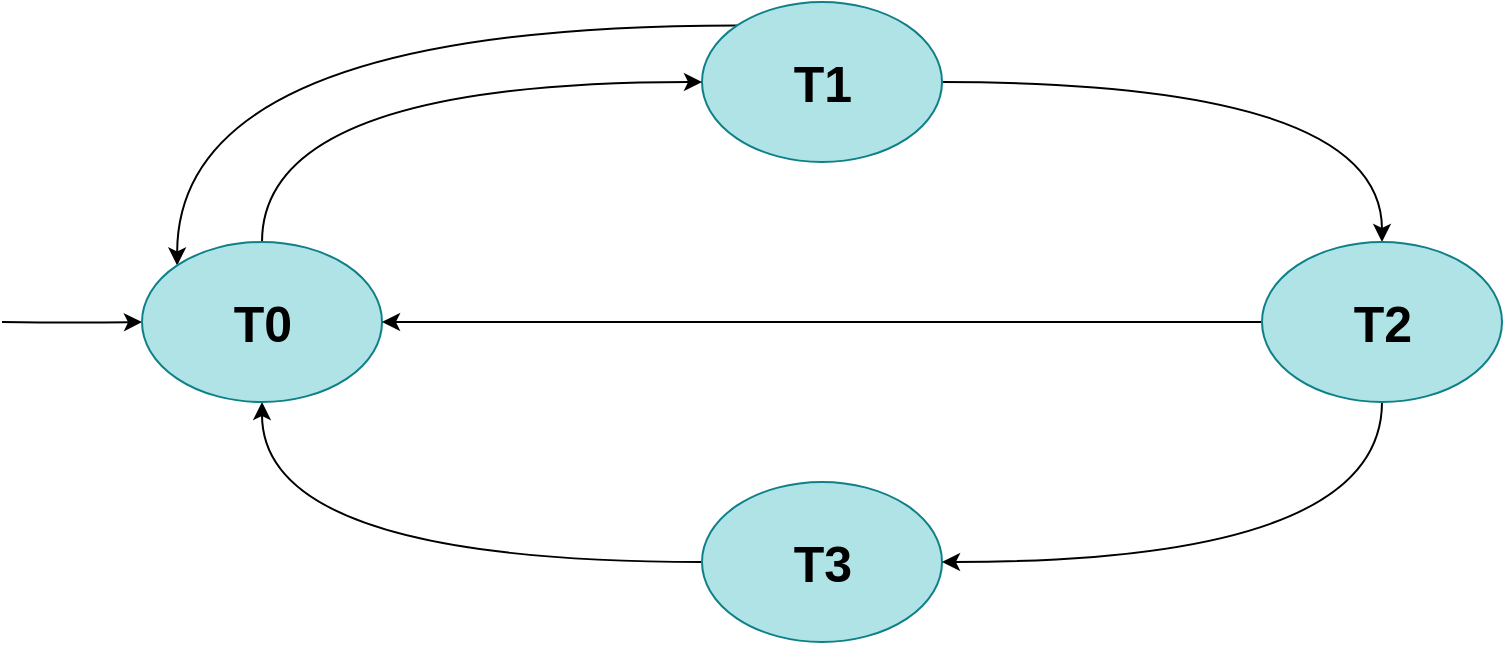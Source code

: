 <mxfile version="15.9.1" type="github">
  <diagram id="RBtCFe2Ba4LOhHzZDmpl" name="Page-1">
    <mxGraphModel dx="1422" dy="801" grid="1" gridSize="10" guides="1" tooltips="1" connect="1" arrows="1" fold="1" page="1" pageScale="1" pageWidth="850" pageHeight="1100" math="0" shadow="0">
      <root>
        <mxCell id="0" />
        <mxCell id="1" parent="0" />
        <mxCell id="fP_PVVz7lahyX5aB9z5u-12" style="edgeStyle=orthogonalEdgeStyle;curved=1;orthogonalLoop=1;jettySize=auto;html=1;exitX=1;exitY=0.5;exitDx=0;exitDy=0;fontSize=25;fontColor=#000000;" edge="1" parent="1" source="fP_PVVz7lahyX5aB9z5u-1" target="fP_PVVz7lahyX5aB9z5u-4">
          <mxGeometry relative="1" as="geometry" />
        </mxCell>
        <mxCell id="fP_PVVz7lahyX5aB9z5u-18" style="edgeStyle=orthogonalEdgeStyle;orthogonalLoop=1;jettySize=auto;html=1;exitX=0;exitY=0;exitDx=0;exitDy=0;entryX=0;entryY=0;entryDx=0;entryDy=0;fontSize=25;fontColor=#000000;curved=1;" edge="1" parent="1" source="fP_PVVz7lahyX5aB9z5u-1" target="fP_PVVz7lahyX5aB9z5u-3">
          <mxGeometry relative="1" as="geometry" />
        </mxCell>
        <mxCell id="fP_PVVz7lahyX5aB9z5u-1" value="" style="ellipse;whiteSpace=wrap;html=1;fillColor=#b0e3e6;strokeColor=#0e8088;" vertex="1" parent="1">
          <mxGeometry x="360" y="240" width="120" height="80" as="geometry" />
        </mxCell>
        <mxCell id="fP_PVVz7lahyX5aB9z5u-14" style="edgeStyle=orthogonalEdgeStyle;curved=1;orthogonalLoop=1;jettySize=auto;html=1;exitX=0;exitY=0.5;exitDx=0;exitDy=0;entryX=0.5;entryY=1;entryDx=0;entryDy=0;fontSize=25;fontColor=#000000;" edge="1" parent="1" source="fP_PVVz7lahyX5aB9z5u-2" target="fP_PVVz7lahyX5aB9z5u-3">
          <mxGeometry relative="1" as="geometry" />
        </mxCell>
        <mxCell id="fP_PVVz7lahyX5aB9z5u-2" value="" style="ellipse;whiteSpace=wrap;html=1;fillColor=#b0e3e6;strokeColor=#0e8088;" vertex="1" parent="1">
          <mxGeometry x="360" y="480" width="120" height="80" as="geometry" />
        </mxCell>
        <mxCell id="fP_PVVz7lahyX5aB9z5u-11" style="edgeStyle=orthogonalEdgeStyle;curved=1;orthogonalLoop=1;jettySize=auto;html=1;exitX=0.5;exitY=0;exitDx=0;exitDy=0;entryX=0;entryY=0.5;entryDx=0;entryDy=0;fontSize=25;fontColor=#000000;" edge="1" parent="1" source="fP_PVVz7lahyX5aB9z5u-3" target="fP_PVVz7lahyX5aB9z5u-1">
          <mxGeometry relative="1" as="geometry" />
        </mxCell>
        <mxCell id="fP_PVVz7lahyX5aB9z5u-20" style="edgeStyle=orthogonalEdgeStyle;curved=1;orthogonalLoop=1;jettySize=auto;html=1;exitX=0;exitY=0.5;exitDx=0;exitDy=0;fontSize=25;fontColor=#000000;entryX=0;entryY=0.5;entryDx=0;entryDy=0;" edge="1" parent="1" target="fP_PVVz7lahyX5aB9z5u-3">
          <mxGeometry relative="1" as="geometry">
            <mxPoint x="10" y="400" as="sourcePoint" />
          </mxGeometry>
        </mxCell>
        <mxCell id="fP_PVVz7lahyX5aB9z5u-3" value="" style="ellipse;whiteSpace=wrap;html=1;fillColor=#b0e3e6;strokeColor=#0e8088;" vertex="1" parent="1">
          <mxGeometry x="80" y="360" width="120" height="80" as="geometry" />
        </mxCell>
        <mxCell id="fP_PVVz7lahyX5aB9z5u-13" style="edgeStyle=orthogonalEdgeStyle;curved=1;orthogonalLoop=1;jettySize=auto;html=1;exitX=0.5;exitY=1;exitDx=0;exitDy=0;entryX=1;entryY=0.5;entryDx=0;entryDy=0;fontSize=25;fontColor=#000000;" edge="1" parent="1" source="fP_PVVz7lahyX5aB9z5u-4" target="fP_PVVz7lahyX5aB9z5u-2">
          <mxGeometry relative="1" as="geometry" />
        </mxCell>
        <mxCell id="fP_PVVz7lahyX5aB9z5u-19" style="edgeStyle=orthogonalEdgeStyle;curved=1;orthogonalLoop=1;jettySize=auto;html=1;exitX=0;exitY=0.5;exitDx=0;exitDy=0;entryX=1;entryY=0.5;entryDx=0;entryDy=0;fontSize=25;fontColor=#000000;" edge="1" parent="1" source="fP_PVVz7lahyX5aB9z5u-4" target="fP_PVVz7lahyX5aB9z5u-3">
          <mxGeometry relative="1" as="geometry" />
        </mxCell>
        <mxCell id="fP_PVVz7lahyX5aB9z5u-4" value="" style="ellipse;whiteSpace=wrap;html=1;fillColor=#b0e3e6;strokeColor=#0e8088;" vertex="1" parent="1">
          <mxGeometry x="640" y="360" width="120" height="80" as="geometry" />
        </mxCell>
        <mxCell id="fP_PVVz7lahyX5aB9z5u-5" value="&lt;span style=&quot;font-size: 14px&quot;&gt;&lt;b style=&quot;font-size: 25px&quot;&gt;&lt;font color=&quot;#000000&quot;&gt;T0&lt;/font&gt;&lt;/b&gt;&lt;/span&gt;" style="text;html=1;resizable=0;autosize=1;align=center;verticalAlign=middle;points=[];fillColor=none;strokeColor=none;rounded=0;" vertex="1" parent="1">
          <mxGeometry x="120" y="390" width="40" height="20" as="geometry" />
        </mxCell>
        <mxCell id="fP_PVVz7lahyX5aB9z5u-6" value="&lt;span style=&quot;font-size: 14px&quot;&gt;&lt;b style=&quot;font-size: 25px&quot;&gt;&lt;font color=&quot;#000000&quot;&gt;T3&lt;/font&gt;&lt;/b&gt;&lt;/span&gt;" style="text;html=1;resizable=0;autosize=1;align=center;verticalAlign=middle;points=[];fillColor=none;strokeColor=none;rounded=0;" vertex="1" parent="1">
          <mxGeometry x="400" y="510" width="40" height="20" as="geometry" />
        </mxCell>
        <mxCell id="fP_PVVz7lahyX5aB9z5u-7" value="&lt;font color=&quot;#000000&quot;&gt;&lt;span style=&quot;font-size: 25px&quot;&gt;&lt;b&gt;T1&lt;/b&gt;&lt;/span&gt;&lt;/font&gt;" style="text;html=1;resizable=0;autosize=1;align=center;verticalAlign=middle;points=[];fillColor=none;strokeColor=none;rounded=0;" vertex="1" parent="1">
          <mxGeometry x="400" y="270" width="40" height="20" as="geometry" />
        </mxCell>
        <mxCell id="fP_PVVz7lahyX5aB9z5u-8" value="&lt;span style=&quot;font-size: 14px&quot;&gt;&lt;b style=&quot;font-size: 25px&quot;&gt;&lt;font color=&quot;#000000&quot;&gt;T2&lt;/font&gt;&lt;/b&gt;&lt;/span&gt;" style="text;html=1;resizable=0;autosize=1;align=center;verticalAlign=middle;points=[];fillColor=none;strokeColor=none;rounded=0;" vertex="1" parent="1">
          <mxGeometry x="680" y="390" width="40" height="20" as="geometry" />
        </mxCell>
      </root>
    </mxGraphModel>
  </diagram>
</mxfile>
